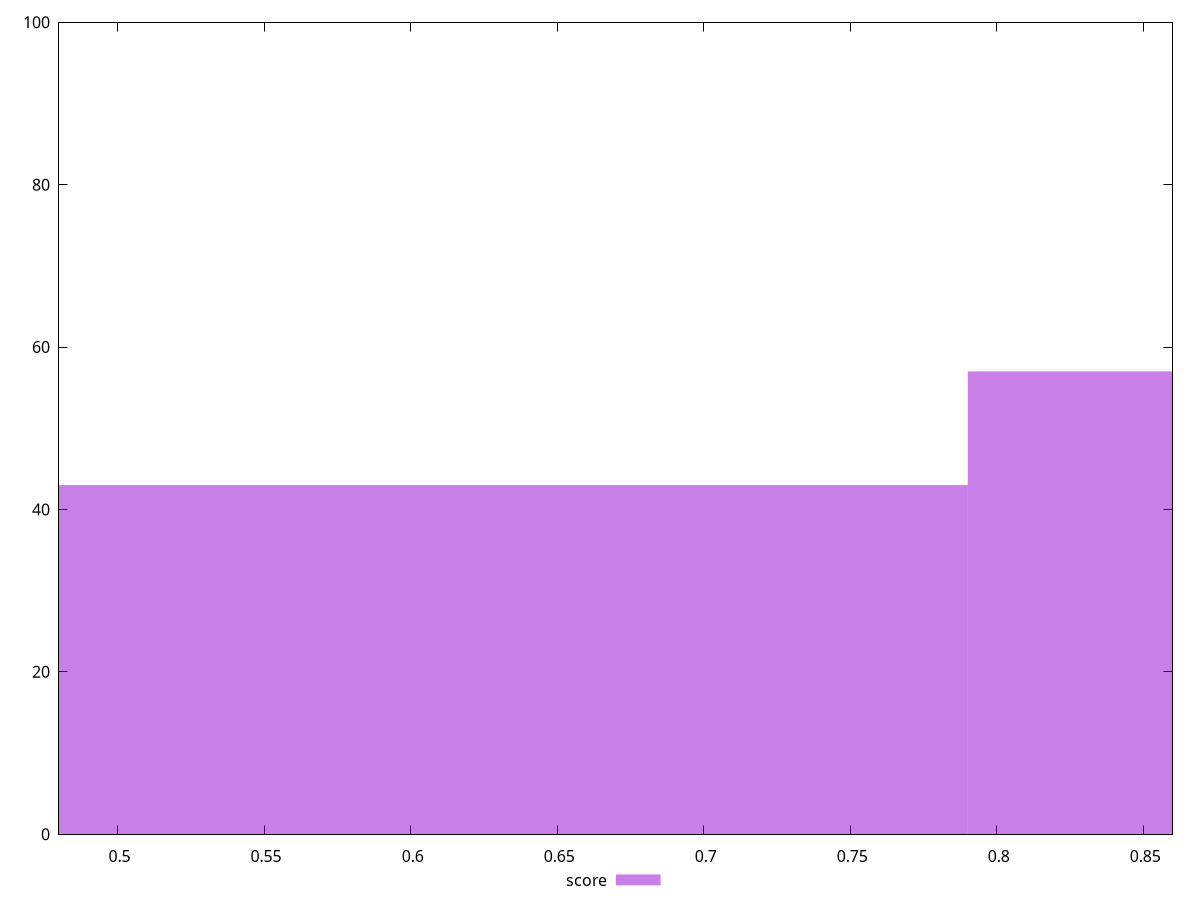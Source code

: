 reset

$score <<EOF
0.6321059515953046 43
0.9481589273929569 57
EOF

set key outside below
set boxwidth 0.3160529757976523
set xrange [0.48:0.86]
set yrange [0:100]
set trange [0:100]
set style fill transparent solid 0.5 noborder
set terminal svg size 640, 490 enhanced background rgb 'white'
set output "report_00019_2021-02-10T18-14-37.922Z//interactive/samples/pages+cached+noadtech/score/histogram.svg"

plot $score title "score" with boxes

reset

